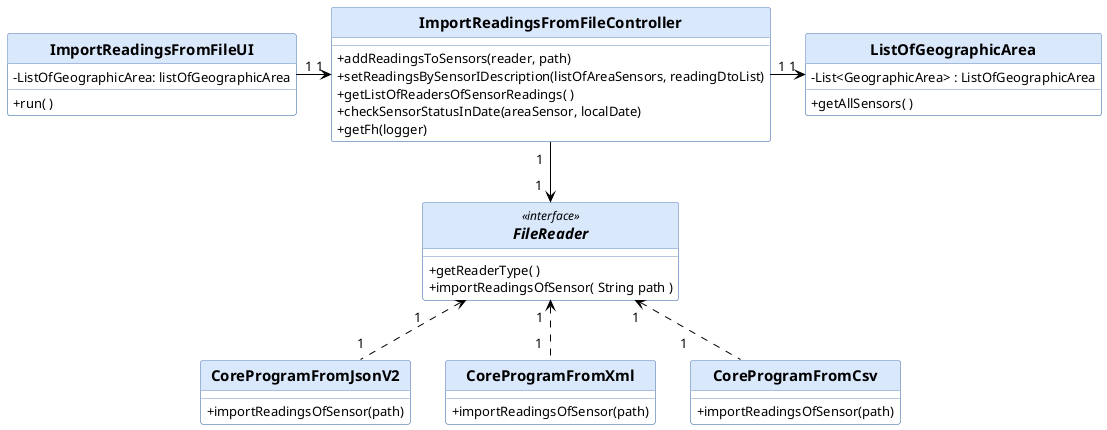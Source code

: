 @startuml

skinparam class {
	BackgroundColor White
	ArrowColor Black
	BorderColor Black
	FontSize 16

}

skinparam stereotypeCBackgroundColor White

skinparam classAttributeIconSize 0

skinparam classAttributeFontSize 13

skinparam shadowing false

skinparam defaultFontName Segoe UI

skinparam Class {
    HeaderBackgroundColor #DAE8FC
	ArrowColor Black
	BorderColor 6C8EBF
	FontSize 15
	FontColor Black
	style Frame
	FontStyle bold
	FontName Arial Rounded MT Bold
}

hide circle

class ImportReadingsFromFileUI
class ImportReadingsFromFileController
interface FileReader
class ListOfGeographicArea
class CoreProgramFromJsonV2
class CoreProgramFromXml
class CoreProgramFromCsv


ImportReadingsFromFileController "1  " --> "1  " FileReader


FileReader "1         " <.. "1  " CoreProgramFromJsonV2
FileReader "1  " <.. "1  " CoreProgramFromXml
FileReader "1  " <.. "1           " CoreProgramFromCsv

ImportReadingsFromFileUI "1" -> "1" ImportReadingsFromFileController


ImportReadingsFromFileController "1 " -> " 1" ListOfGeographicArea



ImportReadingsFromFileUI : -ListOfGeographicArea: listOfGeographicArea
ImportReadingsFromFileUI : +run( )

ListOfGeographicArea : - List<GeographicArea> : ListOfGeographicArea
ListOfGeographicArea : + getAllSensors( )


interface FileReader <<interface>> {
+ getReaderType( )
+ importReadingsOfSensor( String path )
}


ImportReadingsFromFileController : {abstract}
ImportReadingsFromFileController : + addReadingsToSensors(reader, path)
ImportReadingsFromFileController : + setReadingsBySensorIDescription(listOfAreaSensors, readingDtoList)
ImportReadingsFromFileController : + getListOfReadersOfSensorReadings( )
ImportReadingsFromFileController : + checkSensorStatusInDate(areaSensor, localDate)
ImportReadingsFromFileController : + getFh(logger)

CoreProgramFromXml : + importReadingsOfSensor(path)
CoreProgramFromJsonV2 : + importReadingsOfSensor(path)
CoreProgramFromCsv : + importReadingsOfSensor(path)


@enduml